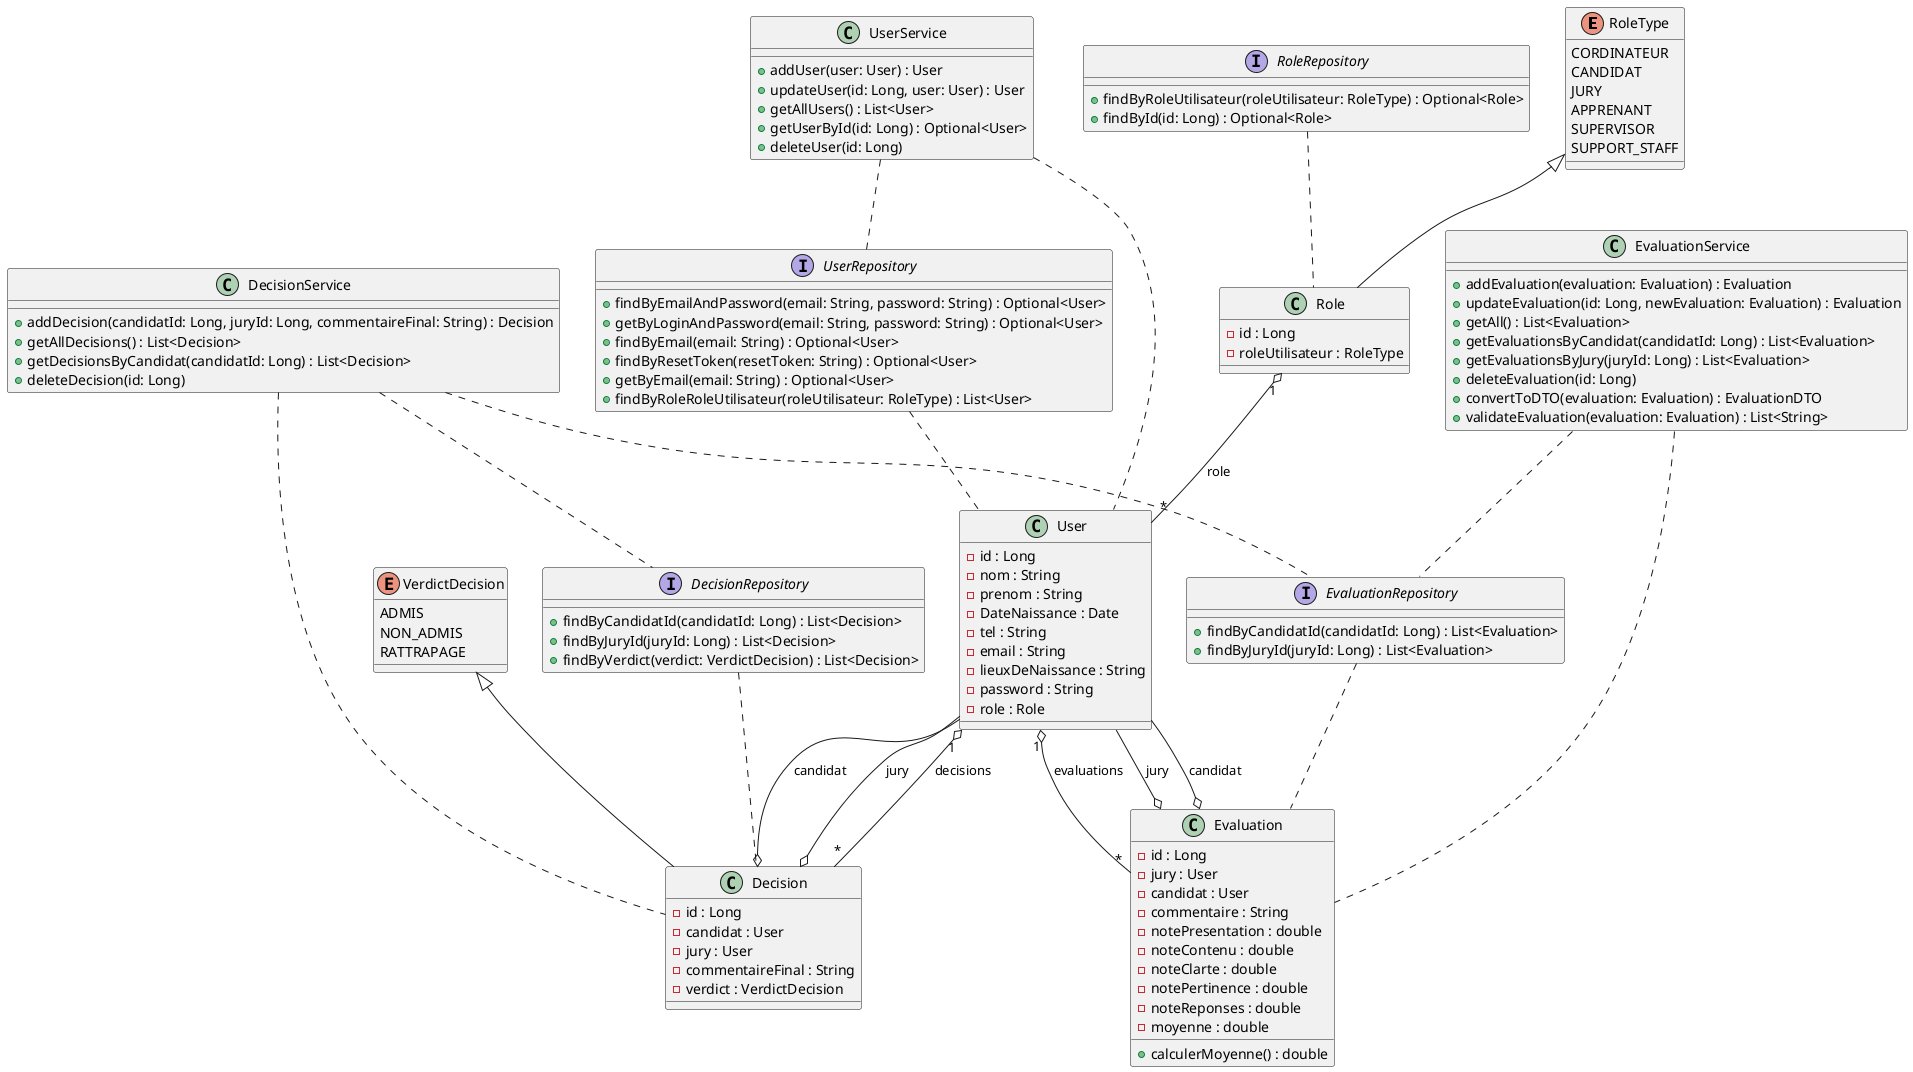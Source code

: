 @startuml

' ==== ENUMS ====
enum RoleType {
    CORDINATEUR
    CANDIDAT
    JURY
    APPRENANT
    SUPERVISOR
    SUPPORT_STAFF
}
enum VerdictDecision {
    ADMIS
    NON_ADMIS
    RATTRAPAGE
}

' ==== ENTITIES ====
class Role {
    - id : Long
    - roleUtilisateur : RoleType
}

class User {
    - id : Long
    - nom : String
    - prenom : String
    - DateNaissance : Date
    - tel : String
    - email : String
    - lieuxDeNaissance : String
    - password : String
    - role : Role
}

class Decision {
    - id : Long
    - candidat : User
    - jury : User
    - commentaireFinal : String
    - verdict : VerdictDecision
}

class Evaluation {
    - id : Long
    - jury : User
    - candidat : User
    - commentaire : String
    - notePresentation : double
    - noteContenu : double
    - noteClarte : double
    - notePertinence : double
    - noteReponses : double
    - moyenne : double
    + calculerMoyenne() : double
}

' ==== REPOSITORIES ====
interface UserRepository {
    + findByEmailAndPassword(email: String, password: String) : Optional<User>
    + getByLoginAndPassword(email: String, password: String) : Optional<User>
    + findByEmail(email: String) : Optional<User>
    + findByResetToken(resetToken: String) : Optional<User>
    + getByEmail(email: String) : Optional<User>
    + findByRoleRoleUtilisateur(roleUtilisateur: RoleType) : List<User>
}

interface RoleRepository{
    + findByRoleUtilisateur(roleUtilisateur: RoleType) : Optional<Role>
    + findById(id: Long) : Optional<Role>
}

interface DecisionRepository {
    + findByCandidatId(candidatId: Long) : List<Decision>
    + findByJuryId(juryId: Long) : List<Decision>
    + findByVerdict(verdict: VerdictDecision) : List<Decision>
}

interface EvaluationRepository {
    + findByCandidatId(candidatId: Long) : List<Evaluation>
    + findByJuryId(juryId: Long) : List<Evaluation>
}

' ==== SERVICES ====
class UserService {
    + addUser(user: User) : User
    + updateUser(id: Long, user: User) : User
    + getAllUsers() : List<User>
    + getUserById(id: Long) : Optional<User>
    + deleteUser(id: Long)
}

class DecisionService {
    + addDecision(candidatId: Long, juryId: Long, commentaireFinal: String) : Decision
    + getAllDecisions() : List<Decision>
    + getDecisionsByCandidat(candidatId: Long) : List<Decision>
    + deleteDecision(id: Long)
}

class EvaluationService {
    + addEvaluation(evaluation: Evaluation) : Evaluation
    + updateEvaluation(id: Long, newEvaluation: Evaluation) : Evaluation
    + getAll() : List<Evaluation>
    + getEvaluationsByCandidat(candidatId: Long) : List<Evaluation>
    + getEvaluationsByJury(juryId: Long) : List<Evaluation>
    + deleteEvaluation(id: Long)
    + convertToDTO(evaluation: Evaluation) : EvaluationDTO
    + validateEvaluation(evaluation: Evaluation) : List<String>
}

' ==== RELATIONS ====
RoleType <|-- Role
VerdictDecision <|-- Decision

Role "1" o-- "*" User : role
User "1" o-- "*" Decision : decisions
User "1" o-- "*" Evaluation : evaluations

Decision o-- User : candidat
Decision o-- User : jury
Evaluation o-- User : jury
Evaluation o-- User : candidat

UserRepository .. User
RoleRepository .. Role
DecisionRepository .. Decision
EvaluationRepository .. Evaluation

UserService .. UserRepository
DecisionService .. DecisionRepository
DecisionService .. EvaluationRepository
EvaluationService .. EvaluationRepository

UserService .. User
DecisionService .. Decision
EvaluationService .. Evaluation

@enduml
